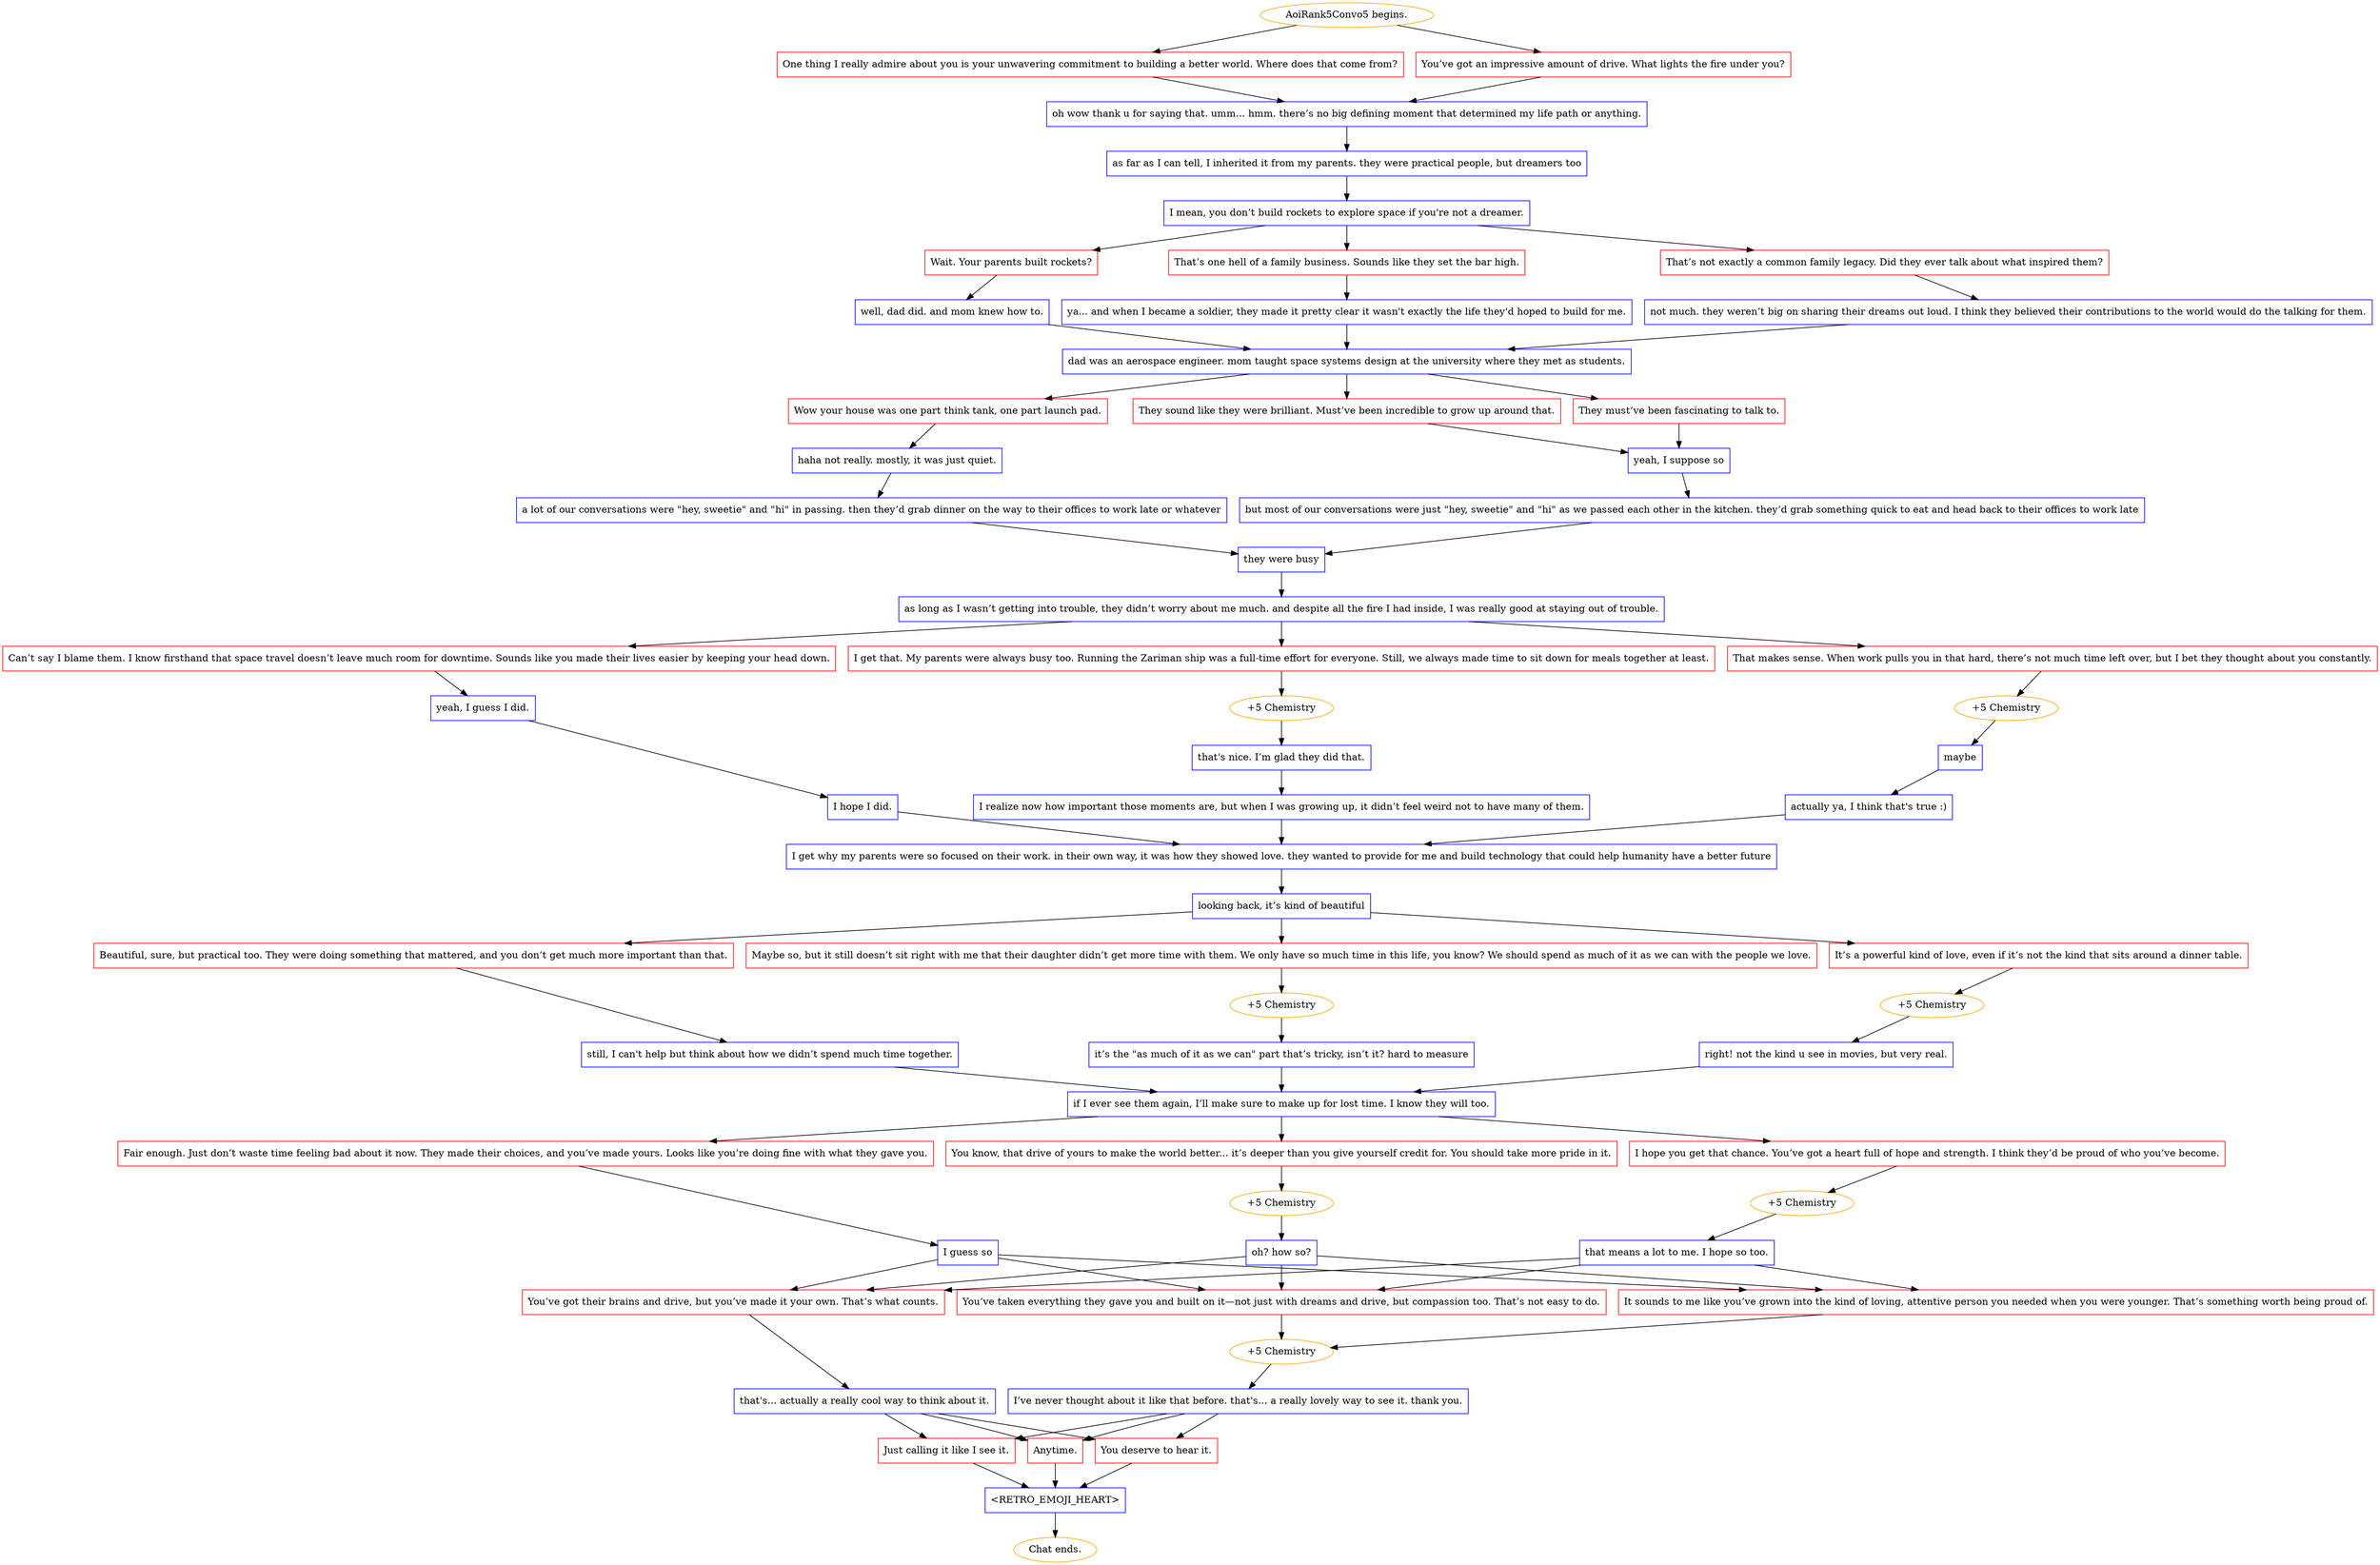 digraph {
	"AoiRank5Convo5 begins." [color=orange];
		"AoiRank5Convo5 begins." -> j1483232254;
		"AoiRank5Convo5 begins." -> j3758861154;
	j1483232254 [label="One thing I really admire about you is your unwavering commitment to building a better world. Where does that come from?",shape=box,color=red];
		j1483232254 -> j3709061977;
	j3758861154 [label="You’ve got an impressive amount of drive. What lights the fire under you?",shape=box,color=red];
		j3758861154 -> j3709061977;
	j3709061977 [label="oh wow thank u for saying that. umm... hmm. there’s no big defining moment that determined my life path or anything.",shape=box,color=blue];
		j3709061977 -> j1916091901;
	j1916091901 [label="as far as I can tell, I inherited it from my parents. they were practical people, but dreamers too",shape=box,color=blue];
		j1916091901 -> j3082644319;
	j3082644319 [label="I mean, you don’t build rockets to explore space if you're not a dreamer.",shape=box,color=blue];
		j3082644319 -> j3335029813;
		j3082644319 -> j1702753715;
		j3082644319 -> j2334756728;
	j3335029813 [label="Wait. Your parents built rockets?",shape=box,color=red];
		j3335029813 -> j42785129;
	j1702753715 [label="That’s one hell of a family business. Sounds like they set the bar high.",shape=box,color=red];
		j1702753715 -> j1713228724;
	j2334756728 [label="That’s not exactly a common family legacy. Did they ever talk about what inspired them?",shape=box,color=red];
		j2334756728 -> j1108480225;
	j42785129 [label="well, dad did. and mom knew how to.",shape=box,color=blue];
		j42785129 -> j3584716766;
	j1713228724 [label="ya... and when I became a soldier, they made it pretty clear it wasn't exactly the life they'd hoped to build for me.",shape=box,color=blue];
		j1713228724 -> j3584716766;
	j1108480225 [label="not much. they weren’t big on sharing their dreams out loud. I think they believed their contributions to the world would do the talking for them.",shape=box,color=blue];
		j1108480225 -> j3584716766;
	j3584716766 [label="dad was an aerospace engineer. mom taught space systems design at the university where they met as students.",shape=box,color=blue];
		j3584716766 -> j22857365;
		j3584716766 -> j1647502624;
		j3584716766 -> j1695454187;
	j22857365 [label="Wow your house was one part think tank, one part launch pad.",shape=box,color=red];
		j22857365 -> j1181351243;
	j1647502624 [label="They must’ve been fascinating to talk to.",shape=box,color=red];
		j1647502624 -> j2574379134;
	j1695454187 [label="They sound like they were brilliant. Must’ve been incredible to grow up around that.",shape=box,color=red];
		j1695454187 -> j2574379134;
	j1181351243 [label="haha not really. mostly, it was just quiet.",shape=box,color=blue];
		j1181351243 -> j3314464534;
	j2574379134 [label="yeah, I suppose so",shape=box,color=blue];
		j2574379134 -> j3711731849;
	j3314464534 [label="a lot of our conversations were \"hey, sweetie\" and \"hi\" in passing. then they’d grab dinner on the way to their offices to work late or whatever",shape=box,color=blue];
		j3314464534 -> j2238349767;
	j3711731849 [label="but most of our conversations were just \"hey, sweetie\" and \"hi\" as we passed each other in the kitchen. they’d grab something quick to eat and head back to their offices to work late",shape=box,color=blue];
		j3711731849 -> j2238349767;
	j2238349767 [label="they were busy",shape=box,color=blue];
		j2238349767 -> j648177285;
	j648177285 [label="as long as I wasn’t getting into trouble, they didn’t worry about me much. and despite all the fire I had inside, I was really good at staying out of trouble.",shape=box,color=blue];
		j648177285 -> j1778352328;
		j648177285 -> j2057284965;
		j648177285 -> j3678428367;
	j1778352328 [label="I get that. My parents were always busy too. Running the Zariman ship was a full-time effort for everyone. Still, we always made time to sit down for meals together at least.",shape=box,color=red];
		j1778352328 -> j3754809968;
	j2057284965 [label="That makes sense. When work pulls you in that hard, there’s not much time left over, but I bet they thought about you constantly.",shape=box,color=red];
		j2057284965 -> j1819041521;
	j3678428367 [label="Can’t say I blame them. I know firsthand that space travel doesn’t leave much room for downtime. Sounds like you made their lives easier by keeping your head down.",shape=box,color=red];
		j3678428367 -> j1811952594;
	j3754809968 [label="+5 Chemistry",color=orange];
		j3754809968 -> j3896946202;
	j1819041521 [label="+5 Chemistry",color=orange];
		j1819041521 -> j2262332393;
	j1811952594 [label="yeah, I guess I did.",shape=box,color=blue];
		j1811952594 -> j3134909228;
	j3896946202 [label="that's nice. I’m glad they did that.",shape=box,color=blue];
		j3896946202 -> j2273916154;
	j2262332393 [label="maybe",shape=box,color=blue];
		j2262332393 -> j506860055;
	j3134909228 [label="I hope I did.",shape=box,color=blue];
		j3134909228 -> j330189443;
	j2273916154 [label="I realize now how important those moments are, but when I was growing up, it didn’t feel weird not to have many of them.",shape=box,color=blue];
		j2273916154 -> j330189443;
	j506860055 [label="actually ya, I think that's true :)",shape=box,color=blue];
		j506860055 -> j330189443;
	j330189443 [label="I get why my parents were so focused on their work. in their own way, it was how they showed love. they wanted to provide for me and build technology that could help humanity have a better future",shape=box,color=blue];
		j330189443 -> j248675736;
	j248675736 [label="looking back, it’s kind of beautiful",shape=box,color=blue];
		j248675736 -> j2464642062;
		j248675736 -> j3332218587;
		j248675736 -> j1310956555;
	j2464642062 [label="Maybe so, but it still doesn’t sit right with me that their daughter didn’t get more time with them. We only have so much time in this life, you know? We should spend as much of it as we can with the people we love.",shape=box,color=red];
		j2464642062 -> j1316308654;
	j3332218587 [label="Beautiful, sure, but practical too. They were doing something that mattered, and you don’t get much more important than that.",shape=box,color=red];
		j3332218587 -> j2639609404;
	j1310956555 [label="It’s a powerful kind of love, even if it’s not the kind that sits around a dinner table.",shape=box,color=red];
		j1310956555 -> j1155935438;
	j1316308654 [label="+5 Chemistry",color=orange];
		j1316308654 -> j1564625946;
	j2639609404 [label="still, I can't help but think about how we didn’t spend much time together.",shape=box,color=blue];
		j2639609404 -> j3031971141;
	j1155935438 [label="+5 Chemistry",color=orange];
		j1155935438 -> j1550872874;
	j1564625946 [label="it’s the \"as much of it as we can\" part that’s tricky, isn’t it? hard to measure",shape=box,color=blue];
		j1564625946 -> j3031971141;
	j3031971141 [label="if I ever see them again, I’ll make sure to make up for lost time. I know they will too.",shape=box,color=blue];
		j3031971141 -> j3369924148;
		j3031971141 -> j4100142575;
		j3031971141 -> j3836563798;
	j1550872874 [label="right! not the kind u see in movies, but very real.",shape=box,color=blue];
		j1550872874 -> j3031971141;
	j3369924148 [label="Fair enough. Just don’t waste time feeling bad about it now. They made their choices, and you’ve made yours. Looks like you’re doing fine with what they gave you.",shape=box,color=red];
		j3369924148 -> j206814834;
	j4100142575 [label="You know, that drive of yours to make the world better... it’s deeper than you give yourself credit for. You should take more pride in it.",shape=box,color=red];
		j4100142575 -> j3561934259;
	j3836563798 [label="I hope you get that chance. You’ve got a heart full of hope and strength. I think they’d be proud of who you’ve become.",shape=box,color=red];
		j3836563798 -> j2888164891;
	j206814834 [label="I guess so",shape=box,color=blue];
		j206814834 -> j2657872994;
		j206814834 -> j3962168884;
		j206814834 -> j3968666300;
	j3561934259 [label="+5 Chemistry",color=orange];
		j3561934259 -> j601913398;
	j2888164891 [label="+5 Chemistry",color=orange];
		j2888164891 -> j517700143;
	j2657872994 [label="You’ve got their brains and drive, but you’ve made it your own. That’s what counts.",shape=box,color=red];
		j2657872994 -> j4293562950;
	j3962168884 [label="It sounds to me like you’ve grown into the kind of loving, attentive person you needed when you were younger. That’s something worth being proud of.",shape=box,color=red];
		j3962168884 -> j2244776159;
	j3968666300 [label="You’ve taken everything they gave you and built on it—not just with dreams and drive, but compassion too. That’s not easy to do.",shape=box,color=red];
		j3968666300 -> j2244776159;
	j601913398 [label="oh? how so?",shape=box,color=blue];
		j601913398 -> j2657872994;
		j601913398 -> j3962168884;
		j601913398 -> j3968666300;
	j517700143 [label="that means a lot to me. I hope so too.",shape=box,color=blue];
		j517700143 -> j2657872994;
		j517700143 -> j3962168884;
		j517700143 -> j3968666300;
	j4293562950 [label="that's... actually a really cool way to think about it.",shape=box,color=blue];
		j4293562950 -> j2719702116;
		j4293562950 -> j3474694800;
		j4293562950 -> j723862706;
	j2244776159 [label="+5 Chemistry",color=orange];
		j2244776159 -> j3408738496;
	j2719702116 [label="Just calling it like I see it.",shape=box,color=red];
		j2719702116 -> j1098993356;
	j3474694800 [label="Anytime.",shape=box,color=red];
		j3474694800 -> j1098993356;
	j723862706 [label="You deserve to hear it.",shape=box,color=red];
		j723862706 -> j1098993356;
	j3408738496 [label="I’ve never thought about it like that before. that's... a really lovely way to see it. thank you.",shape=box,color=blue];
		j3408738496 -> j2719702116;
		j3408738496 -> j3474694800;
		j3408738496 -> j723862706;
	j1098993356 [label="<RETRO_EMOJI_HEART>",shape=box,color=blue];
		j1098993356 -> "Chat ends.";
	"Chat ends." [color=orange];
}